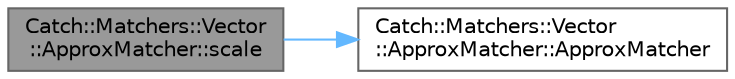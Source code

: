 digraph "Catch::Matchers::Vector::ApproxMatcher::scale"
{
 // LATEX_PDF_SIZE
  bgcolor="transparent";
  edge [fontname=Helvetica,fontsize=10,labelfontname=Helvetica,labelfontsize=10];
  node [fontname=Helvetica,fontsize=10,shape=box,height=0.2,width=0.4];
  rankdir="LR";
  Node1 [id="Node000001",label="Catch::Matchers::Vector\l::ApproxMatcher::scale",height=0.2,width=0.4,color="gray40", fillcolor="grey60", style="filled", fontcolor="black",tooltip=" "];
  Node1 -> Node2 [id="edge2_Node000001_Node000002",color="steelblue1",style="solid",tooltip=" "];
  Node2 [id="Node000002",label="Catch::Matchers::Vector\l::ApproxMatcher::ApproxMatcher",height=0.2,width=0.4,color="grey40", fillcolor="white", style="filled",URL="$struct_catch_1_1_matchers_1_1_vector_1_1_approx_matcher.html#a23147d891d3d9b6bb0af599ee87bbcc2",tooltip=" "];
}
